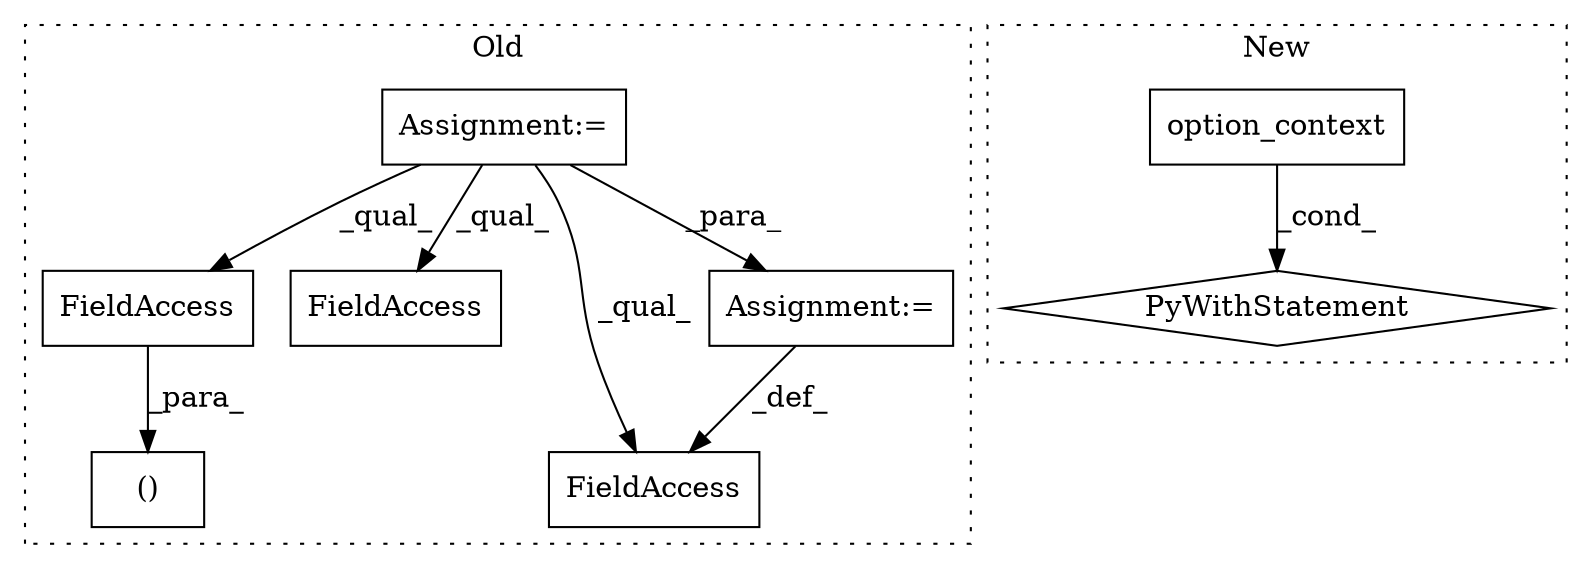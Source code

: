 digraph G {
subgraph cluster0 {
1 [label="()" a="106" s="4640" l="28" shape="box"];
3 [label="FieldAccess" a="22" s="4640" l="11" shape="box"];
5 [label="Assignment:=" a="7" s="3904" l="4" shape="box"];
6 [label="FieldAccess" a="22" s="3983" l="10" shape="box"];
7 [label="FieldAccess" a="22" s="3971" l="10" shape="box"];
8 [label="Assignment:=" a="7" s="3981" l="1" shape="box"];
label = "Old";
style="dotted";
}
subgraph cluster1 {
2 [label="option_context" a="32" s="3874,3919" l="15,1" shape="box"];
4 [label="PyWithStatement" a="104" s="3857,3920" l="10,2" shape="diamond"];
label = "New";
style="dotted";
}
2 -> 4 [label="_cond_"];
3 -> 1 [label="_para_"];
5 -> 6 [label="_qual_"];
5 -> 7 [label="_qual_"];
5 -> 8 [label="_para_"];
5 -> 3 [label="_qual_"];
8 -> 7 [label="_def_"];
}
